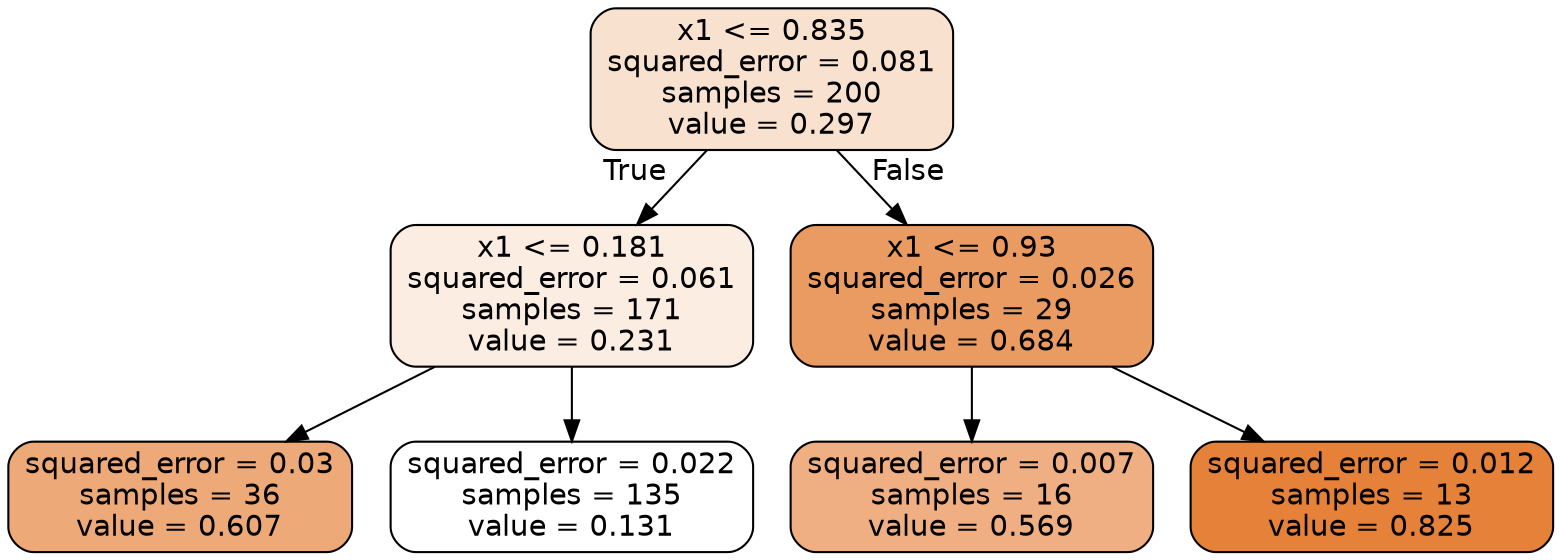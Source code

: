 digraph Tree {
node [shape=box, style="filled, rounded", color="black", fontname="helvetica"] ;
edge [fontname="helvetica"] ;
0 [label="x1 <= 0.835\nsquared_error = 0.081\nsamples = 200\nvalue = 0.297", fillcolor="#f9e1d0"] ;
1 [label="x1 <= 0.181\nsquared_error = 0.061\nsamples = 171\nvalue = 0.231", fillcolor="#fbede2"] ;
0 -> 1 [labeldistance=2.5, labelangle=45, headlabel="True"] ;
2 [label="squared_error = 0.03\nsamples = 36\nvalue = 0.607", fillcolor="#eda977"] ;
1 -> 2 ;
3 [label="squared_error = 0.022\nsamples = 135\nvalue = 0.131", fillcolor="#ffffff"] ;
1 -> 3 ;
4 [label="x1 <= 0.93\nsquared_error = 0.026\nsamples = 29\nvalue = 0.684", fillcolor="#ea9b61"] ;
0 -> 4 [labeldistance=2.5, labelangle=-45, headlabel="False"] ;
5 [label="squared_error = 0.007\nsamples = 16\nvalue = 0.569", fillcolor="#efaf82"] ;
4 -> 5 ;
6 [label="squared_error = 0.012\nsamples = 13\nvalue = 0.825", fillcolor="#e58139"] ;
4 -> 6 ;
}